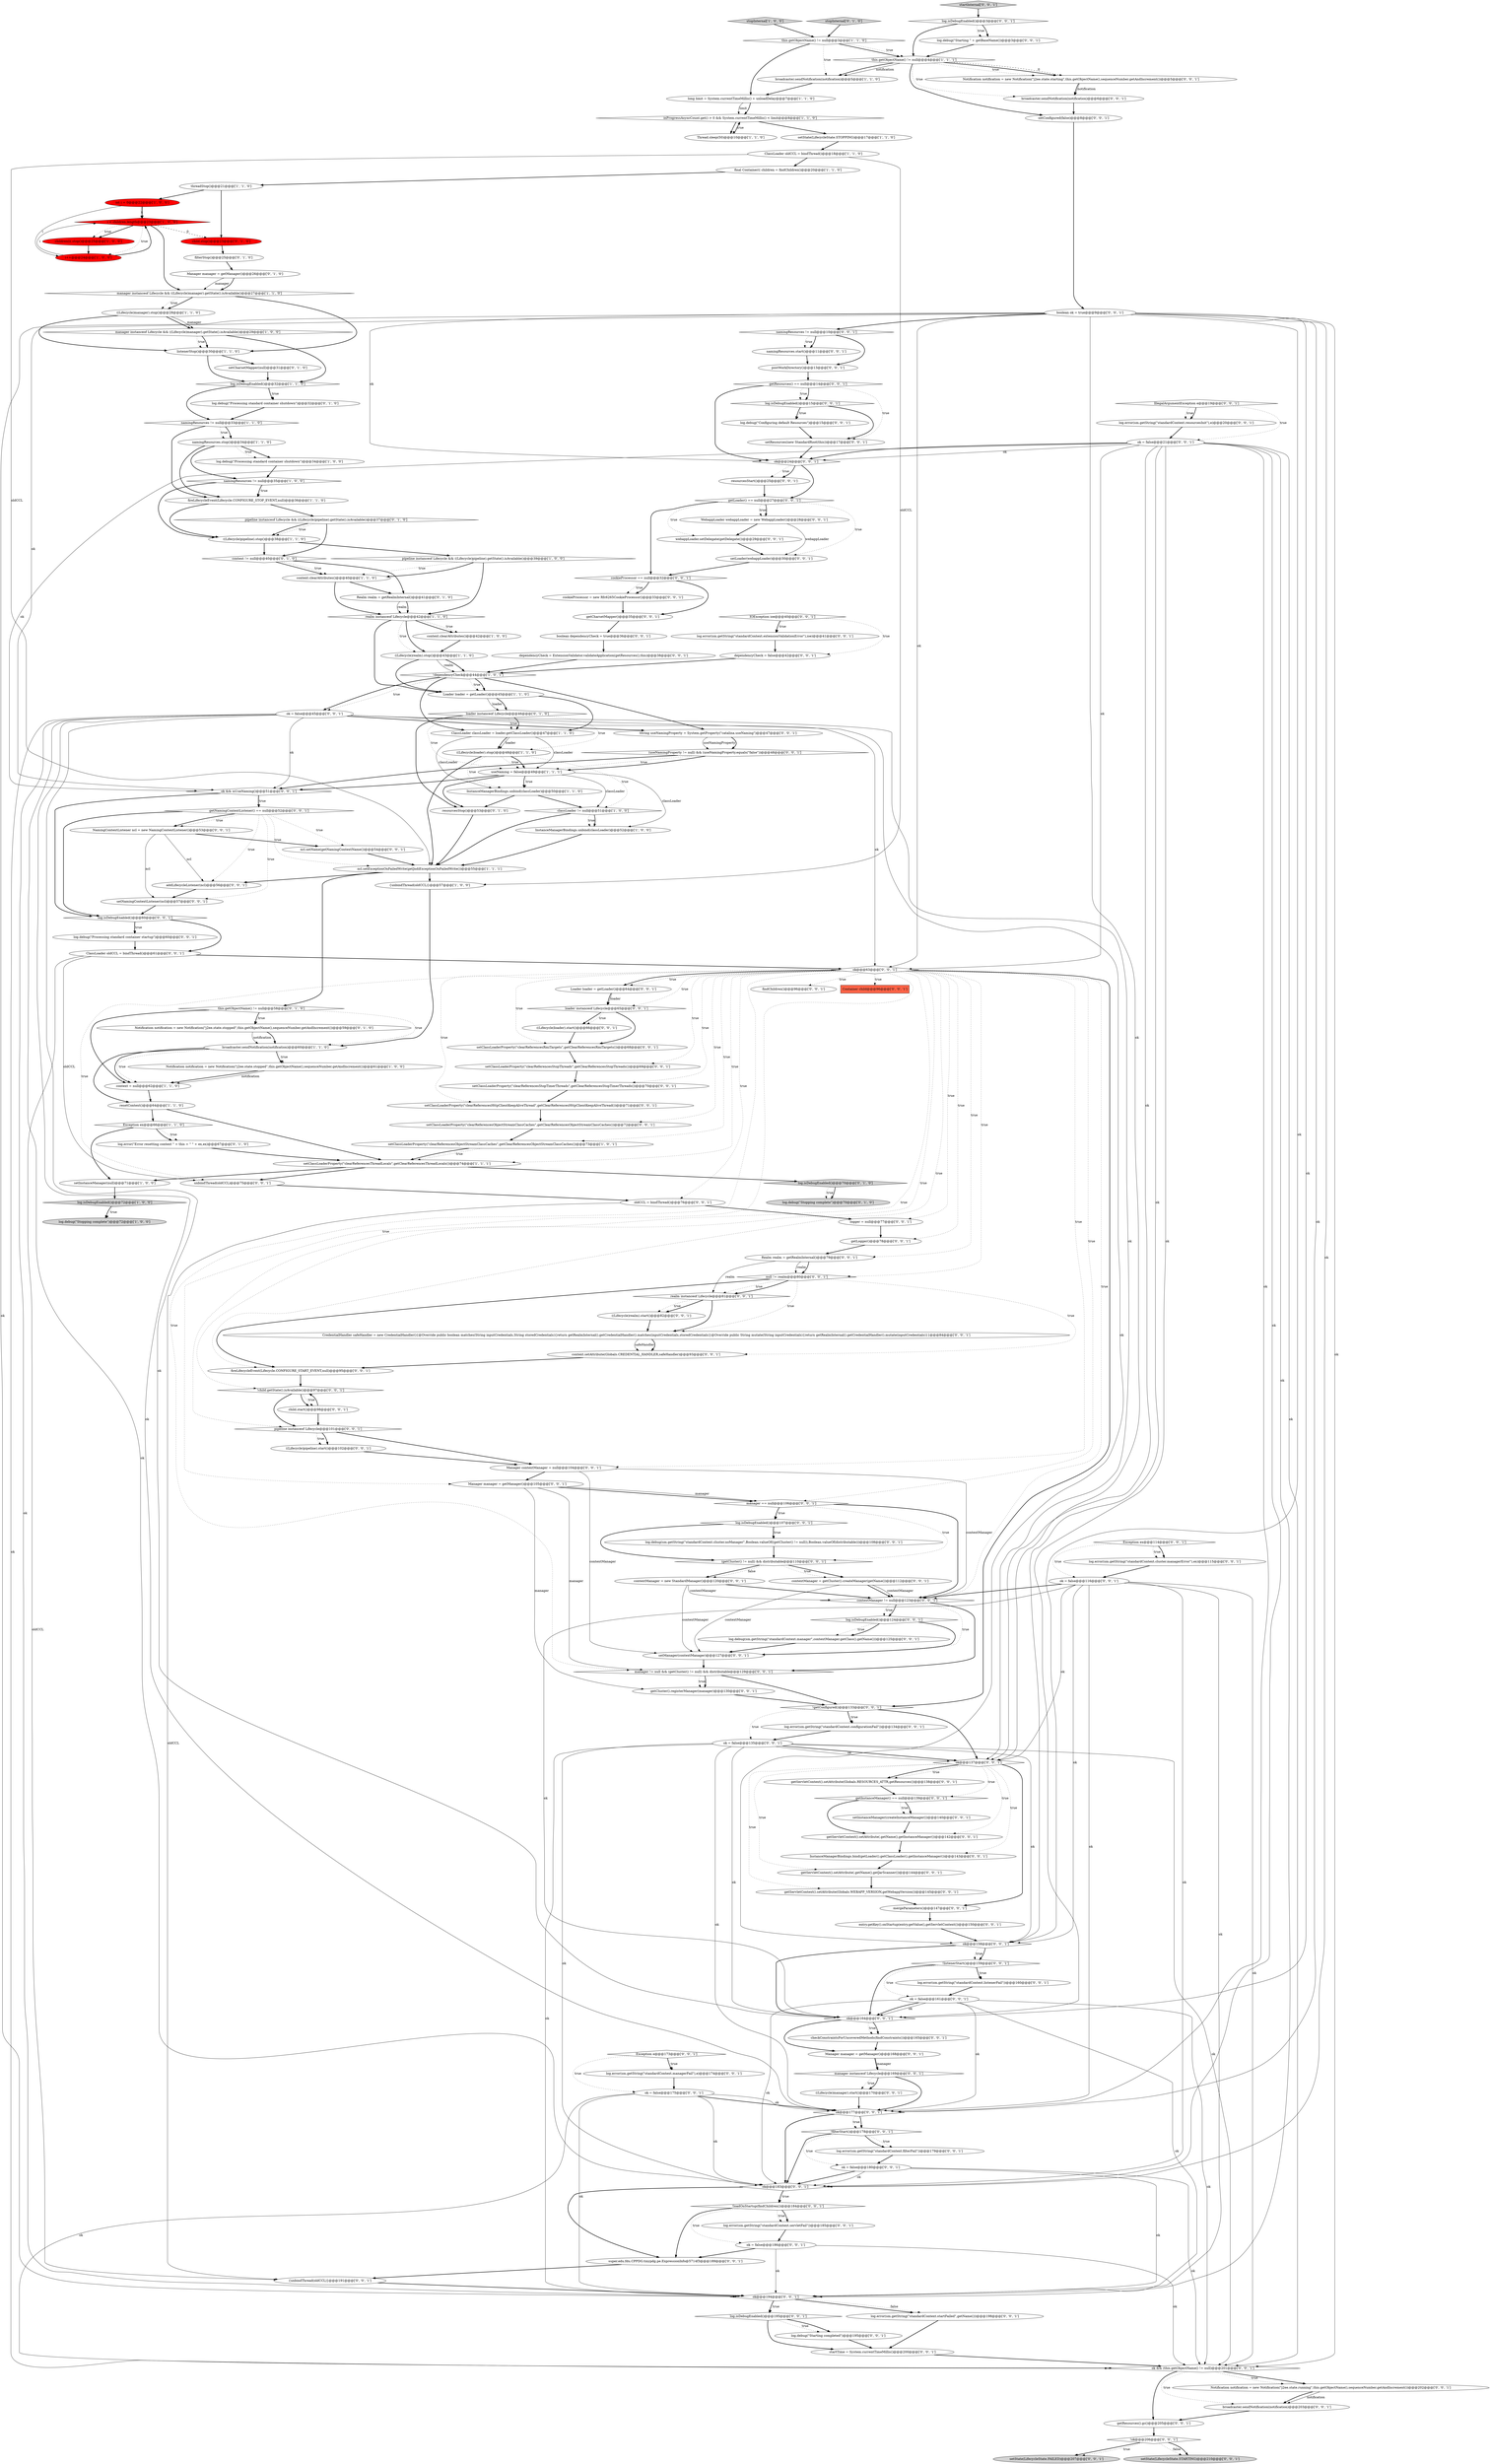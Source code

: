 digraph {
106 [style = filled, label = "ok = false@@@135@@@['0', '0', '1']", fillcolor = white, shape = ellipse image = "AAA0AAABBB3BBB"];
74 [style = filled, label = "ok = false@@@175@@@['0', '0', '1']", fillcolor = white, shape = ellipse image = "AAA0AAABBB3BBB"];
19 [style = filled, label = "setClassLoaderProperty(\"clearReferencesThreadLocals\",getClearReferencesThreadLocals())@@@74@@@['1', '1', '1']", fillcolor = white, shape = ellipse image = "AAA0AAABBB1BBB"];
164 [style = filled, label = "log.debug(sm.getString(\"standardContext.cluster.noManager\",Boolean.valueOf((getCluster() != null)),Boolean.valueOf(distributable)))@@@108@@@['0', '0', '1']", fillcolor = white, shape = ellipse image = "AAA0AAABBB3BBB"];
150 [style = filled, label = "ok@@@158@@@['0', '0', '1']", fillcolor = white, shape = diamond image = "AAA0AAABBB3BBB"];
36 [style = filled, label = "((Lifecycle)loader).stop()@@@48@@@['1', '1', '0']", fillcolor = white, shape = ellipse image = "AAA0AAABBB1BBB"];
96 [style = filled, label = "startTime = System.currentTimeMillis()@@@200@@@['0', '0', '1']", fillcolor = white, shape = ellipse image = "AAA0AAABBB3BBB"];
135 [style = filled, label = "setConfigured(false)@@@8@@@['0', '0', '1']", fillcolor = white, shape = ellipse image = "AAA0AAABBB3BBB"];
137 [style = filled, label = "log.isDebugEnabled()@@@107@@@['0', '0', '1']", fillcolor = white, shape = diamond image = "AAA0AAABBB3BBB"];
112 [style = filled, label = "((Lifecycle)realm).start()@@@82@@@['0', '0', '1']", fillcolor = white, shape = ellipse image = "AAA0AAABBB3BBB"];
95 [style = filled, label = "unbindThread(oldCCL)@@@75@@@['0', '0', '1']", fillcolor = white, shape = ellipse image = "AAA0AAABBB3BBB"];
177 [style = filled, label = "getInstanceManager() == null@@@139@@@['0', '0', '1']", fillcolor = white, shape = diamond image = "AAA0AAABBB3BBB"];
59 [style = filled, label = "loader instanceof Lifecycle@@@46@@@['0', '1', '0']", fillcolor = white, shape = diamond image = "AAA0AAABBB2BBB"];
3 [style = filled, label = "this.getObjectName() != null@@@3@@@['1', '1', '0']", fillcolor = white, shape = diamond image = "AAA0AAABBB1BBB"];
160 [style = filled, label = "log.isDebugEnabled()@@@60@@@['0', '0', '1']", fillcolor = white, shape = diamond image = "AAA0AAABBB3BBB"];
165 [style = filled, label = "namingResources != null@@@10@@@['0', '0', '1']", fillcolor = white, shape = diamond image = "AAA0AAABBB3BBB"];
12 [style = filled, label = "ClassLoader classLoader = loader.getClassLoader()@@@47@@@['1', '1', '0']", fillcolor = white, shape = ellipse image = "AAA0AAABBB1BBB"];
198 [style = filled, label = "Manager contextManager = null@@@104@@@['0', '0', '1']", fillcolor = white, shape = ellipse image = "AAA0AAABBB3BBB"];
193 [style = filled, label = "ok@@@137@@@['0', '0', '1']", fillcolor = white, shape = diamond image = "AAA0AAABBB3BBB"];
156 [style = filled, label = "log.error(sm.getString(\"standardContext.listenerFail\"))@@@160@@@['0', '0', '1']", fillcolor = white, shape = ellipse image = "AAA0AAABBB3BBB"];
129 [style = filled, label = "resourcesStart()@@@25@@@['0', '0', '1']", fillcolor = white, shape = ellipse image = "AAA0AAABBB3BBB"];
102 [style = filled, label = "boolean ok = true@@@9@@@['0', '0', '1']", fillcolor = white, shape = ellipse image = "AAA0AAABBB3BBB"];
67 [style = filled, label = "setNamingContextListener(ncl)@@@57@@@['0', '0', '1']", fillcolor = white, shape = ellipse image = "AAA0AAABBB3BBB"];
84 [style = filled, label = "log.debug(sm.getString(\"standardContext.manager\",contextManager.getClass().getName()))@@@125@@@['0', '0', '1']", fillcolor = white, shape = ellipse image = "AAA0AAABBB3BBB"];
184 [style = filled, label = "log.error(sm.getString(\"standardContext.resourcesInit\"),e)@@@20@@@['0', '0', '1']", fillcolor = white, shape = ellipse image = "AAA0AAABBB3BBB"];
139 [style = filled, label = "broadcaster.sendNotification(notification)@@@6@@@['0', '0', '1']", fillcolor = white, shape = ellipse image = "AAA0AAABBB3BBB"];
142 [style = filled, label = "getLogger()@@@78@@@['0', '0', '1']", fillcolor = white, shape = ellipse image = "AAA0AAABBB3BBB"];
29 [style = filled, label = "broadcaster.sendNotification(notification)@@@5@@@['1', '1', '0']", fillcolor = white, shape = ellipse image = "AAA0AAABBB1BBB"];
51 [style = filled, label = "Manager manager = getManager()@@@26@@@['0', '1', '0']", fillcolor = white, shape = ellipse image = "AAA0AAABBB2BBB"];
187 [style = filled, label = "null != realm@@@80@@@['0', '0', '1']", fillcolor = white, shape = diamond image = "AAA0AAABBB3BBB"];
98 [style = filled, label = "Realm realm = getRealmInternal()@@@79@@@['0', '0', '1']", fillcolor = white, shape = ellipse image = "AAA0AAABBB3BBB"];
68 [style = filled, label = "contextManager = new StandardManager()@@@120@@@['0', '0', '1']", fillcolor = white, shape = ellipse image = "AAA0AAABBB3BBB"];
37 [style = filled, label = "namingResources.stop()@@@34@@@['1', '1', '0']", fillcolor = white, shape = ellipse image = "AAA0AAABBB1BBB"];
18 [style = filled, label = "((Lifecycle)manager).stop()@@@28@@@['1', '1', '0']", fillcolor = white, shape = ellipse image = "AAA0AAABBB1BBB"];
30 [style = filled, label = "Exception ex@@@66@@@['1', '1', '0']", fillcolor = white, shape = diamond image = "AAA0AAABBB1BBB"];
31 [style = filled, label = "InstanceManagerBindings.unbind(classLoader)@@@52@@@['1', '0', '0']", fillcolor = white, shape = ellipse image = "AAA0AAABBB1BBB"];
153 [style = filled, label = "setState(LifecycleState.FAILED)@@@207@@@['0', '0', '1']", fillcolor = lightgray, shape = ellipse image = "AAA0AAABBB3BBB"];
88 [style = filled, label = "manager != null && (getCluster() != null) && distributable@@@129@@@['0', '0', '1']", fillcolor = white, shape = diamond image = "AAA0AAABBB3BBB"];
69 [style = filled, label = "log.isDebugEnabled()@@@15@@@['0', '0', '1']", fillcolor = white, shape = diamond image = "AAA0AAABBB3BBB"];
86 [style = filled, label = "getCharsetMapper()@@@35@@@['0', '0', '1']", fillcolor = white, shape = ellipse image = "AAA0AAABBB3BBB"];
161 [style = filled, label = "boolean dependencyCheck = true@@@36@@@['0', '0', '1']", fillcolor = white, shape = ellipse image = "AAA0AAABBB3BBB"];
82 [style = filled, label = "ok && (this.getObjectName() != null)@@@201@@@['0', '0', '1']", fillcolor = white, shape = diamond image = "AAA0AAABBB3BBB"];
99 [style = filled, label = "setClassLoaderProperty(\"clearReferencesRmiTargets\",getClearReferencesRmiTargets())@@@68@@@['0', '0', '1']", fillcolor = white, shape = ellipse image = "AAA0AAABBB3BBB"];
114 [style = filled, label = "ncl.setName(getNamingContextName())@@@54@@@['0', '0', '1']", fillcolor = white, shape = ellipse image = "AAA0AAABBB3BBB"];
1 [style = filled, label = "context.clearAttributes()@@@40@@@['1', '1', '0']", fillcolor = white, shape = ellipse image = "AAA0AAABBB1BBB"];
154 [style = filled, label = "Manager manager = getManager()@@@168@@@['0', '0', '1']", fillcolor = white, shape = ellipse image = "AAA0AAABBB3BBB"];
79 [style = filled, label = "log.debug(\"Starting completed\")@@@195@@@['0', '0', '1']", fillcolor = white, shape = ellipse image = "AAA0AAABBB3BBB"];
60 [style = filled, label = "resourcesStop()@@@53@@@['0', '1', '0']", fillcolor = white, shape = ellipse image = "AAA0AAABBB2BBB"];
125 [style = filled, label = "setResources(new StandardRoot(this))@@@17@@@['0', '0', '1']", fillcolor = white, shape = ellipse image = "AAA0AAABBB3BBB"];
77 [style = filled, label = "IllegalArgumentException e@@@19@@@['0', '0', '1']", fillcolor = white, shape = diamond image = "AAA0AAABBB3BBB"];
195 [style = filled, label = "Exception ex@@@114@@@['0', '0', '1']", fillcolor = white, shape = diamond image = "AAA0AAABBB3BBB"];
38 [style = filled, label = "i < children.length@@@23@@@['1', '0', '0']", fillcolor = red, shape = diamond image = "AAA1AAABBB1BBB"];
34 [style = filled, label = "ncl.setExceptionOnFailedWrite(getJndiExceptionOnFailedWrite())@@@55@@@['1', '1', '1']", fillcolor = white, shape = ellipse image = "AAA0AAABBB1BBB"];
72 [style = filled, label = "addLifecycleListener(ncl)@@@56@@@['0', '0', '1']", fillcolor = white, shape = ellipse image = "AAA0AAABBB3BBB"];
171 [style = filled, label = "Notification notification = new Notification(\"j2ee.state.starting\",this.getObjectName(),sequenceNumber.getAndIncrement())@@@5@@@['0', '0', '1']", fillcolor = white, shape = ellipse image = "AAA0AAABBB3BBB"];
175 [style = filled, label = "child.start()@@@98@@@['0', '0', '1']", fillcolor = white, shape = ellipse image = "AAA0AAABBB3BBB"];
63 [style = filled, label = "this.getObjectName() != null@@@58@@@['0', '1', '0']", fillcolor = white, shape = diamond image = "AAA0AAABBB2BBB"];
189 [style = filled, label = "Exception e@@@173@@@['0', '0', '1']", fillcolor = white, shape = diamond image = "AAA0AAABBB3BBB"];
11 [style = filled, label = "listenerStop()@@@30@@@['1', '1', '0']", fillcolor = white, shape = ellipse image = "AAA0AAABBB1BBB"];
105 [style = filled, label = "ok && isUseNaming()@@@51@@@['0', '0', '1']", fillcolor = white, shape = diamond image = "AAA0AAABBB3BBB"];
9 [style = filled, label = "this.getObjectName() != null@@@4@@@['1', '1', '1']", fillcolor = white, shape = diamond image = "AAA0AAABBB1BBB"];
55 [style = filled, label = "filterStop()@@@25@@@['0', '1', '0']", fillcolor = white, shape = ellipse image = "AAA0AAABBB2BBB"];
136 [style = filled, label = "entry.getKey().onStartup(entry.getValue(),getServletContext())@@@150@@@['0', '0', '1']", fillcolor = white, shape = ellipse image = "AAA0AAABBB3BBB"];
33 [style = filled, label = "((Lifecycle)pipeline).stop()@@@38@@@['1', '1', '0']", fillcolor = white, shape = ellipse image = "AAA0AAABBB1BBB"];
80 [style = filled, label = "getServletContext().setAttribute(Globals.RESOURCES_ATTR,getResources())@@@138@@@['0', '0', '1']", fillcolor = white, shape = ellipse image = "AAA0AAABBB3BBB"];
121 [style = filled, label = "postWorkDirectory()@@@13@@@['0', '0', '1']", fillcolor = white, shape = ellipse image = "AAA0AAABBB3BBB"];
39 [style = filled, label = "InstanceManagerBindings.unbind(classLoader)@@@50@@@['1', '1', '0']", fillcolor = white, shape = ellipse image = "AAA0AAABBB1BBB"];
128 [style = filled, label = "setManager(contextManager)@@@127@@@['0', '0', '1']", fillcolor = white, shape = ellipse image = "AAA0AAABBB3BBB"];
91 [style = filled, label = "findChildren()@@@96@@@['0', '0', '1']", fillcolor = white, shape = ellipse image = "AAA0AAABBB3BBB"];
94 [style = filled, label = "WebappLoader webappLoader = new WebappLoader()@@@28@@@['0', '0', '1']", fillcolor = white, shape = ellipse image = "AAA0AAABBB3BBB"];
151 [style = filled, label = "log.error(sm.getString(\"standardContext.startFailed\",getName()))@@@198@@@['0', '0', '1']", fillcolor = white, shape = ellipse image = "AAA0AAABBB3BBB"];
90 [style = filled, label = "super.edu.fdu.CPPDG.tinypdg.pe.ExpressionInfo@5714f3@@@189@@@['0', '0', '1']", fillcolor = white, shape = ellipse image = "AAA0AAABBB3BBB"];
44 [style = filled, label = "ClassLoader oldCCL = bindThread()@@@18@@@['1', '1', '0']", fillcolor = white, shape = ellipse image = "AAA0AAABBB1BBB"];
32 [style = filled, label = "resetContext()@@@64@@@['1', '1', '0']", fillcolor = white, shape = ellipse image = "AAA0AAABBB1BBB"];
42 [style = filled, label = "Loader loader = getLoader()@@@45@@@['1', '1', '0']", fillcolor = white, shape = ellipse image = "AAA0AAABBB1BBB"];
190 [style = filled, label = "NamingContextListener ncl = new NamingContextListener()@@@53@@@['0', '0', '1']", fillcolor = white, shape = ellipse image = "AAA0AAABBB3BBB"];
196 [style = filled, label = "ok@@@177@@@['0', '0', '1']", fillcolor = white, shape = diamond image = "AAA0AAABBB3BBB"];
110 [style = filled, label = "!getConfigured()@@@133@@@['0', '0', '1']", fillcolor = white, shape = diamond image = "AAA0AAABBB3BBB"];
140 [style = filled, label = "log.isDebugEnabled()@@@124@@@['0', '0', '1']", fillcolor = white, shape = diamond image = "AAA0AAABBB3BBB"];
64 [style = filled, label = "log.error(\"Error resetting context \" + this + \" \" + ex,ex)@@@67@@@['0', '1', '0']", fillcolor = white, shape = ellipse image = "AAA0AAABBB2BBB"];
115 [style = filled, label = "ClassLoader oldCCL = bindThread()@@@61@@@['0', '0', '1']", fillcolor = white, shape = ellipse image = "AAA0AAABBB3BBB"];
52 [style = filled, label = "log.isDebugEnabled()@@@70@@@['0', '1', '0']", fillcolor = lightgray, shape = diamond image = "AAA0AAABBB2BBB"];
111 [style = filled, label = "(useNamingProperty != null) && (useNamingProperty.equals(\"false\"))@@@48@@@['0', '0', '1']", fillcolor = white, shape = diamond image = "AAA0AAABBB3BBB"];
113 [style = filled, label = "mergeParameters()@@@147@@@['0', '0', '1']", fillcolor = white, shape = ellipse image = "AAA0AAABBB3BBB"];
130 [style = filled, label = "pipeline instanceof Lifecycle@@@101@@@['0', '0', '1']", fillcolor = white, shape = diamond image = "AAA0AAABBB3BBB"];
48 [style = filled, label = "{unbindThread(oldCCL)}@@@57@@@['1', '0', '0']", fillcolor = white, shape = ellipse image = "AAA0AAABBB1BBB"];
124 [style = filled, label = "ok@@@24@@@['0', '0', '1']", fillcolor = white, shape = diamond image = "AAA0AAABBB3BBB"];
14 [style = filled, label = "context = null@@@62@@@['1', '1', '0']", fillcolor = white, shape = ellipse image = "AAA0AAABBB1BBB"];
49 [style = filled, label = "manager instanceof Lifecycle && ((Lifecycle)manager).getState().isAvailable()@@@27@@@['1', '1', '0']", fillcolor = white, shape = diamond image = "AAA0AAABBB1BBB"];
181 [style = filled, label = "log.debug(\"Configuring default Resources\")@@@15@@@['0', '0', '1']", fillcolor = white, shape = ellipse image = "AAA0AAABBB3BBB"];
158 [style = filled, label = "setClassLoaderProperty(\"clearReferencesHttpClientKeepAliveThread\",getClearReferencesHttpClientKeepAliveThread())@@@71@@@['0', '0', '1']", fillcolor = white, shape = ellipse image = "AAA0AAABBB3BBB"];
16 [style = filled, label = "long limit = System.currentTimeMillis() + unloadDelay@@@7@@@['1', '1', '0']", fillcolor = white, shape = ellipse image = "AAA0AAABBB1BBB"];
47 [style = filled, label = "setState(LifecycleState.STOPPING)@@@17@@@['1', '1', '0']", fillcolor = white, shape = ellipse image = "AAA0AAABBB1BBB"];
143 [style = filled, label = "getServletContext().setAttribute(Globals.WEBAPP_VERSION,getWebappVersion())@@@145@@@['0', '0', '1']", fillcolor = white, shape = ellipse image = "AAA0AAABBB3BBB"];
41 [style = filled, label = "i++@@@24@@@['1', '0', '0']", fillcolor = red, shape = ellipse image = "AAA1AAABBB1BBB"];
5 [style = filled, label = "setInstanceManager(null)@@@71@@@['1', '0', '0']", fillcolor = white, shape = ellipse image = "AAA0AAABBB1BBB"];
134 [style = filled, label = "!child.getState().isAvailable()@@@97@@@['0', '0', '1']", fillcolor = white, shape = diamond image = "AAA0AAABBB3BBB"];
107 [style = filled, label = "((Lifecycle)loader).start()@@@66@@@['0', '0', '1']", fillcolor = white, shape = ellipse image = "AAA0AAABBB3BBB"];
174 [style = filled, label = "InstanceManagerBindings.bind(getLoader().getClassLoader(),getInstanceManager())@@@143@@@['0', '0', '1']", fillcolor = white, shape = ellipse image = "AAA0AAABBB3BBB"];
133 [style = filled, label = "ok = false@@@186@@@['0', '0', '1']", fillcolor = white, shape = ellipse image = "AAA0AAABBB3BBB"];
83 [style = filled, label = "getNamingContextListener() == null@@@52@@@['0', '0', '1']", fillcolor = white, shape = diamond image = "AAA0AAABBB3BBB"];
163 [style = filled, label = "startInternal['0', '0', '1']", fillcolor = lightgray, shape = diamond image = "AAA0AAABBB3BBB"];
40 [style = filled, label = "classLoader != null@@@51@@@['1', '0', '0']", fillcolor = white, shape = diamond image = "AAA0AAABBB1BBB"];
78 [style = filled, label = "Notification notification = new Notification(\"j2ee.state.running\",this.getObjectName(),sequenceNumber.getAndIncrement())@@@202@@@['0', '0', '1']", fillcolor = white, shape = ellipse image = "AAA0AAABBB3BBB"];
43 [style = filled, label = "realm instanceof Lifecycle@@@42@@@['1', '1', '0']", fillcolor = white, shape = diamond image = "AAA0AAABBB1BBB"];
132 [style = filled, label = "!loadOnStartup(findChildren())@@@184@@@['0', '0', '1']", fillcolor = white, shape = diamond image = "AAA0AAABBB3BBB"];
183 [style = filled, label = "log.error(sm.getString(\"standardContext.managerFail\"),e)@@@174@@@['0', '0', '1']", fillcolor = white, shape = ellipse image = "AAA0AAABBB3BBB"];
75 [style = filled, label = "checkConstraintsForUncoveredMethods(findConstraints())@@@165@@@['0', '0', '1']", fillcolor = white, shape = ellipse image = "AAA0AAABBB3BBB"];
188 [style = filled, label = "(getCluster() != null) && distributable@@@110@@@['0', '0', '1']", fillcolor = white, shape = diamond image = "AAA0AAABBB3BBB"];
17 [style = filled, label = "useNaming = false@@@49@@@['1', '1', '1']", fillcolor = white, shape = ellipse image = "AAA0AAABBB1BBB"];
45 [style = filled, label = "Notification notification = new Notification(\"j2ee.state.stopped\",this.getObjectName(),sequenceNumber.getAndIncrement())@@@61@@@['1', '0', '0']", fillcolor = white, shape = ellipse image = "AAA0AAABBB1BBB"];
56 [style = filled, label = "stopInternal['0', '1', '0']", fillcolor = lightgray, shape = diamond image = "AAA0AAABBB2BBB"];
100 [style = filled, label = "manager instanceof Lifecycle@@@169@@@['0', '0', '1']", fillcolor = white, shape = diamond image = "AAA0AAABBB3BBB"];
35 [style = filled, label = "namingResources != null@@@33@@@['1', '1', '0']", fillcolor = white, shape = diamond image = "AAA0AAABBB1BBB"];
141 [style = filled, label = "setInstanceManager(createInstanceManager())@@@140@@@['0', '0', '1']", fillcolor = white, shape = ellipse image = "AAA0AAABBB3BBB"];
93 [style = filled, label = "ok = false@@@45@@@['0', '0', '1']", fillcolor = white, shape = ellipse image = "AAA0AAABBB3BBB"];
191 [style = filled, label = "ok@@@63@@@['0', '0', '1']", fillcolor = white, shape = diamond image = "AAA0AAABBB3BBB"];
118 [style = filled, label = "setLoader(webappLoader)@@@30@@@['0', '0', '1']", fillcolor = white, shape = ellipse image = "AAA0AAABBB3BBB"];
46 [style = filled, label = "pipeline instanceof Lifecycle && ((Lifecycle)pipeline).getState().isAvailable()@@@39@@@['1', '0', '0']", fillcolor = white, shape = diamond image = "AAA0AAABBB1BBB"];
157 [style = filled, label = "dependencyCheck = false@@@42@@@['0', '0', '1']", fillcolor = white, shape = ellipse image = "AAA0AAABBB3BBB"];
92 [style = filled, label = "dependencyCheck = ExtensionValidator.validateApplication(getResources(),this)@@@38@@@['0', '0', '1']", fillcolor = white, shape = ellipse image = "AAA0AAABBB3BBB"];
182 [style = filled, label = "setClassLoaderProperty(\"clearReferencesStopTimerThreads\",getClearReferencesStopTimerThreads())@@@70@@@['0', '0', '1']", fillcolor = white, shape = ellipse image = "AAA0AAABBB3BBB"];
149 [style = filled, label = "getCluster().registerManager(manager)@@@130@@@['0', '0', '1']", fillcolor = white, shape = ellipse image = "AAA0AAABBB3BBB"];
123 [style = filled, label = "log.error(sm.getString(\"standardContext.extensionValidationError\"),ioe)@@@41@@@['0', '0', '1']", fillcolor = white, shape = ellipse image = "AAA0AAABBB3BBB"];
155 [style = filled, label = "webappLoader.setDelegate(getDelegate())@@@29@@@['0', '0', '1']", fillcolor = white, shape = ellipse image = "AAA0AAABBB3BBB"];
147 [style = filled, label = "((Lifecycle)manager).start()@@@170@@@['0', '0', '1']", fillcolor = white, shape = ellipse image = "AAA0AAABBB3BBB"];
21 [style = filled, label = "int i = 0@@@22@@@['1', '0', '0']", fillcolor = red, shape = ellipse image = "AAA1AAABBB1BBB"];
168 [style = filled, label = "log.error(sm.getString(\"standardContext.servletFail\"))@@@185@@@['0', '0', '1']", fillcolor = white, shape = ellipse image = "AAA0AAABBB3BBB"];
167 [style = filled, label = "Container child@@@96@@@['0', '0', '1']", fillcolor = tomato, shape = box image = "AAA0AAABBB3BBB"];
119 [style = filled, label = "fireLifecycleEvent(Lifecycle.CONFIGURE_START_EVENT,null)@@@95@@@['0', '0', '1']", fillcolor = white, shape = ellipse image = "AAA0AAABBB3BBB"];
173 [style = filled, label = "getServletContext().setAttribute(.getName(),getInstanceManager())@@@142@@@['0', '0', '1']", fillcolor = white, shape = ellipse image = "AAA0AAABBB3BBB"];
109 [style = filled, label = "oldCCL = bindThread()@@@76@@@['0', '0', '1']", fillcolor = white, shape = ellipse image = "AAA0AAABBB3BBB"];
166 [style = filled, label = "Manager manager = getManager()@@@105@@@['0', '0', '1']", fillcolor = white, shape = ellipse image = "AAA0AAABBB3BBB"];
70 [style = filled, label = "realm instanceof Lifecycle@@@81@@@['0', '0', '1']", fillcolor = white, shape = diamond image = "AAA0AAABBB3BBB"];
2 [style = filled, label = "log.debug(\"Processing standard container shutdown\")@@@34@@@['1', '0', '0']", fillcolor = white, shape = ellipse image = "AAA0AAABBB1BBB"];
23 [style = filled, label = "((Lifecycle)realm).stop()@@@43@@@['1', '1', '0']", fillcolor = white, shape = ellipse image = "AAA0AAABBB1BBB"];
178 [style = filled, label = "getResources() == null@@@14@@@['0', '0', '1']", fillcolor = white, shape = diamond image = "AAA0AAABBB3BBB"];
53 [style = filled, label = "context != null@@@40@@@['0', '1', '0']", fillcolor = white, shape = diamond image = "AAA0AAABBB2BBB"];
15 [style = filled, label = "setClassLoaderProperty(\"clearReferencesObjectStreamClassCaches\",getClearReferencesObjectStreamClassCaches())@@@73@@@['1', '0', '1']", fillcolor = white, shape = ellipse image = "AAA0AAABBB1BBB"];
4 [style = filled, label = "!dependencyCheck@@@44@@@['1', '0', '1']", fillcolor = white, shape = diamond image = "AAA0AAABBB1BBB"];
85 [style = filled, label = "log.isDebugEnabled()@@@195@@@['0', '0', '1']", fillcolor = white, shape = diamond image = "AAA0AAABBB3BBB"];
27 [style = filled, label = "stopInternal['1', '0', '0']", fillcolor = lightgray, shape = diamond image = "AAA0AAABBB1BBB"];
172 [style = filled, label = "ok@@@194@@@['0', '0', '1']", fillcolor = white, shape = diamond image = "AAA0AAABBB3BBB"];
101 [style = filled, label = "getResources().gc()@@@205@@@['0', '0', '1']", fillcolor = white, shape = ellipse image = "AAA0AAABBB3BBB"];
108 [style = filled, label = "cookieProcessor = new Rfc6265CookieProcessor()@@@33@@@['0', '0', '1']", fillcolor = white, shape = ellipse image = "AAA0AAABBB3BBB"];
170 [style = filled, label = "ok = false@@@21@@@['0', '0', '1']", fillcolor = white, shape = ellipse image = "AAA0AAABBB3BBB"];
148 [style = filled, label = "log.isDebugEnabled()@@@3@@@['0', '0', '1']", fillcolor = white, shape = diamond image = "AAA0AAABBB3BBB"];
179 [style = filled, label = "log.error(sm.getString(\"standardContext.configurationFail\"))@@@134@@@['0', '0', '1']", fillcolor = white, shape = ellipse image = "AAA0AAABBB3BBB"];
144 [style = filled, label = "log.error(sm.getString(\"standardContext.filterFail\"))@@@179@@@['0', '0', '1']", fillcolor = white, shape = ellipse image = "AAA0AAABBB3BBB"];
25 [style = filled, label = "log.isDebugEnabled()@@@32@@@['1', '1', '0']", fillcolor = white, shape = diamond image = "AAA0AAABBB1BBB"];
197 [style = filled, label = "logger = null@@@77@@@['0', '0', '1']", fillcolor = white, shape = ellipse image = "AAA0AAABBB3BBB"];
176 [style = filled, label = "{unbindThread(oldCCL)}@@@191@@@['0', '0', '1']", fillcolor = white, shape = ellipse image = "AAA0AAABBB3BBB"];
10 [style = filled, label = "log.isDebugEnabled()@@@72@@@['1', '0', '0']", fillcolor = lightgray, shape = diamond image = "AAA0AAABBB1BBB"];
66 [style = filled, label = "log.debug(\"Stopping complete\")@@@70@@@['0', '1', '0']", fillcolor = lightgray, shape = ellipse image = "AAA0AAABBB2BBB"];
116 [style = filled, label = "ok = false@@@180@@@['0', '0', '1']", fillcolor = white, shape = ellipse image = "AAA0AAABBB3BBB"];
152 [style = filled, label = "Loader loader = getLoader()@@@64@@@['0', '0', '1']", fillcolor = white, shape = ellipse image = "AAA0AAABBB3BBB"];
24 [style = filled, label = "log.debug(\"Stopping complete\")@@@72@@@['1', '0', '0']", fillcolor = lightgray, shape = ellipse image = "AAA0AAABBB1BBB"];
65 [style = filled, label = "setCharsetMapper(null)@@@31@@@['0', '1', '0']", fillcolor = white, shape = ellipse image = "AAA0AAABBB2BBB"];
6 [style = filled, label = "fireLifecycleEvent(Lifecycle.CONFIGURE_STOP_EVENT,null)@@@36@@@['1', '1', '0']", fillcolor = white, shape = ellipse image = "AAA0AAABBB1BBB"];
28 [style = filled, label = "manager instanceof Lifecycle && ((Lifecycle)manager).getState().isAvailable()@@@29@@@['1', '0', '0']", fillcolor = white, shape = diamond image = "AAA0AAABBB1BBB"];
71 [style = filled, label = "CredentialHandler safeHandler = new CredentialHandler(){@Override public boolean matches(String inputCredentials,String storedCredentials){return getRealmInternal().getCredentialHandler().matches(inputCredentials,storedCredentials)}@Override public String mutate(String inputCredentials){return getRealmInternal().getCredentialHandler().mutate(inputCredentials)}}@@@84@@@['0', '0', '1']", fillcolor = white, shape = ellipse image = "AAA0AAABBB3BBB"];
138 [style = filled, label = "ok = false@@@161@@@['0', '0', '1']", fillcolor = white, shape = ellipse image = "AAA0AAABBB3BBB"];
186 [style = filled, label = "cookieProcessor == null@@@32@@@['0', '0', '1']", fillcolor = white, shape = diamond image = "AAA0AAABBB3BBB"];
0 [style = filled, label = "context.clearAttributes()@@@42@@@['1', '0', '0']", fillcolor = white, shape = ellipse image = "AAA0AAABBB1BBB"];
146 [style = filled, label = "getLoader() == null@@@27@@@['0', '0', '1']", fillcolor = white, shape = diamond image = "AAA0AAABBB3BBB"];
73 [style = filled, label = "log.error(sm.getString(\"standardContext.cluster.managerError\"),ex)@@@115@@@['0', '0', '1']", fillcolor = white, shape = ellipse image = "AAA0AAABBB3BBB"];
22 [style = filled, label = "namingResources != null@@@35@@@['1', '0', '0']", fillcolor = white, shape = diamond image = "AAA0AAABBB1BBB"];
89 [style = filled, label = "contextManager = getCluster().createManager(getName())@@@112@@@['0', '0', '1']", fillcolor = white, shape = ellipse image = "AAA0AAABBB3BBB"];
87 [style = filled, label = "!listenerStart()@@@159@@@['0', '0', '1']", fillcolor = white, shape = diamond image = "AAA0AAABBB3BBB"];
103 [style = filled, label = "setClassLoaderProperty(\"clearReferencesObjectStreamClassCaches\",getClearReferencesObjectStreamClassCaches())@@@72@@@['0', '0', '1']", fillcolor = white, shape = ellipse image = "AAA0AAABBB3BBB"];
120 [style = filled, label = "!filterStart()@@@178@@@['0', '0', '1']", fillcolor = white, shape = diamond image = "AAA0AAABBB3BBB"];
8 [style = filled, label = "broadcaster.sendNotification(notification)@@@60@@@['1', '1', '0']", fillcolor = white, shape = ellipse image = "AAA0AAABBB1BBB"];
57 [style = filled, label = "Notification notification = new Notification(\"j2ee.state.stopped\",this.getObjectName(),sequenceNumber.getAndIncrement())@@@59@@@['0', '1', '0']", fillcolor = white, shape = ellipse image = "AAA0AAABBB2BBB"];
58 [style = filled, label = "pipeline instanceof Lifecycle && ((Lifecycle)pipeline).getState().isAvailable()@@@37@@@['0', '1', '0']", fillcolor = white, shape = diamond image = "AAA0AAABBB2BBB"];
169 [style = filled, label = "namingResources.start()@@@11@@@['0', '0', '1']", fillcolor = white, shape = ellipse image = "AAA0AAABBB3BBB"];
20 [style = filled, label = "threadStop()@@@21@@@['1', '1', '0']", fillcolor = white, shape = ellipse image = "AAA0AAABBB1BBB"];
192 [style = filled, label = "log.debug(\"Starting \" + getBaseName())@@@3@@@['0', '0', '1']", fillcolor = white, shape = ellipse image = "AAA0AAABBB3BBB"];
76 [style = filled, label = "context.setAttribute(Globals.CREDENTIAL_HANDLER,safeHandler)@@@93@@@['0', '0', '1']", fillcolor = white, shape = ellipse image = "AAA0AAABBB3BBB"];
97 [style = filled, label = "String useNamingProperty = System.getProperty(\"catalina.useNaming\")@@@47@@@['0', '0', '1']", fillcolor = white, shape = ellipse image = "AAA0AAABBB3BBB"];
145 [style = filled, label = "ok = false@@@116@@@['0', '0', '1']", fillcolor = white, shape = ellipse image = "AAA0AAABBB3BBB"];
194 [style = filled, label = "log.debug(\"Processing standard container startup\")@@@60@@@['0', '0', '1']", fillcolor = white, shape = ellipse image = "AAA0AAABBB3BBB"];
62 [style = filled, label = "child.stop()@@@23@@@['0', '1', '0']", fillcolor = red, shape = ellipse image = "AAA1AAABBB2BBB"];
127 [style = filled, label = "getServletContext().setAttribute(.getName(),getJarScanner())@@@144@@@['0', '0', '1']", fillcolor = white, shape = ellipse image = "AAA0AAABBB3BBB"];
13 [style = filled, label = "Thread.sleep(50)@@@10@@@['1', '1', '0']", fillcolor = white, shape = ellipse image = "AAA0AAABBB1BBB"];
126 [style = filled, label = "setState(LifecycleState.STARTING)@@@210@@@['0', '0', '1']", fillcolor = lightgray, shape = ellipse image = "AAA0AAABBB3BBB"];
162 [style = filled, label = "manager == null@@@106@@@['0', '0', '1']", fillcolor = white, shape = diamond image = "AAA0AAABBB3BBB"];
180 [style = filled, label = "loader instanceof Lifecycle@@@65@@@['0', '0', '1']", fillcolor = white, shape = diamond image = "AAA0AAABBB3BBB"];
81 [style = filled, label = "ok@@@164@@@['0', '0', '1']", fillcolor = white, shape = diamond image = "AAA0AAABBB3BBB"];
117 [style = filled, label = "IOException ioe@@@40@@@['0', '0', '1']", fillcolor = white, shape = diamond image = "AAA0AAABBB3BBB"];
199 [style = filled, label = "!ok@@@206@@@['0', '0', '1']", fillcolor = white, shape = diamond image = "AAA0AAABBB3BBB"];
104 [style = filled, label = "broadcaster.sendNotification(notification)@@@203@@@['0', '0', '1']", fillcolor = white, shape = ellipse image = "AAA0AAABBB3BBB"];
159 [style = filled, label = "ok@@@183@@@['0', '0', '1']", fillcolor = white, shape = diamond image = "AAA0AAABBB3BBB"];
122 [style = filled, label = "((Lifecycle)pipeline).start()@@@102@@@['0', '0', '1']", fillcolor = white, shape = ellipse image = "AAA0AAABBB3BBB"];
185 [style = filled, label = "setClassLoaderProperty(\"clearReferencesStopThreads\",getClearReferencesStopThreads())@@@69@@@['0', '0', '1']", fillcolor = white, shape = ellipse image = "AAA0AAABBB3BBB"];
131 [style = filled, label = "contextManager != null@@@123@@@['0', '0', '1']", fillcolor = white, shape = diamond image = "AAA0AAABBB3BBB"];
26 [style = filled, label = "children(i(.stop()@@@25@@@['1', '0', '0']", fillcolor = red, shape = ellipse image = "AAA1AAABBB1BBB"];
7 [style = filled, label = "final Container(( children = findChildren()@@@20@@@['1', '1', '0']", fillcolor = white, shape = ellipse image = "AAA0AAABBB1BBB"];
50 [style = filled, label = "inProgressAsyncCount.get() > 0 && System.currentTimeMillis() < limit@@@8@@@['1', '1', '0']", fillcolor = white, shape = diamond image = "AAA0AAABBB1BBB"];
54 [style = filled, label = "Realm realm = getRealmInternal()@@@41@@@['0', '1', '0']", fillcolor = white, shape = ellipse image = "AAA0AAABBB2BBB"];
61 [style = filled, label = "log.debug(\"Processing standard container shutdown\")@@@32@@@['0', '1', '0']", fillcolor = white, shape = ellipse image = "AAA0AAABBB2BBB"];
98->187 [style = solid, label="realm"];
198->131 [style = solid, label="contextManager"];
131->128 [style = dotted, label="true"];
191->130 [style = dotted, label="true"];
110->193 [style = bold, label=""];
58->33 [style = dotted, label="true"];
166->88 [style = solid, label="manager"];
10->24 [style = bold, label=""];
186->108 [style = dotted, label="true"];
191->152 [style = bold, label=""];
152->180 [style = solid, label="loader"];
44->7 [style = bold, label=""];
160->194 [style = dotted, label="true"];
40->31 [style = dotted, label="true"];
55->51 [style = bold, label=""];
151->96 [style = bold, label=""];
191->95 [style = dotted, label="true"];
184->170 [style = bold, label=""];
77->184 [style = dotted, label="true"];
43->23 [style = bold, label=""];
190->114 [style = bold, label=""];
21->38 [style = bold, label=""];
39->60 [style = bold, label=""];
158->103 [style = bold, label=""];
100->147 [style = dotted, label="true"];
188->68 [style = bold, label=""];
102->193 [style = solid, label="ok"];
88->149 [style = dotted, label="true"];
35->37 [style = bold, label=""];
146->186 [style = bold, label=""];
28->25 [style = bold, label=""];
51->49 [style = solid, label="manager"];
165->169 [style = bold, label=""];
191->131 [style = dotted, label="true"];
175->130 [style = bold, label=""];
116->159 [style = solid, label="ok"];
120->144 [style = bold, label=""];
34->48 [style = bold, label=""];
187->70 [style = bold, label=""];
166->162 [style = bold, label=""];
78->104 [style = solid, label="notification"];
18->11 [style = bold, label=""];
140->84 [style = dotted, label="true"];
162->137 [style = dotted, label="true"];
40->34 [style = bold, label=""];
147->196 [style = bold, label=""];
170->150 [style = solid, label="ok"];
18->28 [style = bold, label=""];
195->145 [style = dotted, label="true"];
74->196 [style = solid, label="ok"];
45->14 [style = bold, label=""];
87->156 [style = dotted, label="true"];
162->188 [style = dotted, label="true"];
17->39 [style = bold, label=""];
172->85 [style = bold, label=""];
8->14 [style = dotted, label="true"];
177->141 [style = dotted, label="true"];
133->172 [style = solid, label="ok"];
138->196 [style = solid, label="ok"];
29->16 [style = bold, label=""];
155->118 [style = bold, label=""];
4->97 [style = bold, label=""];
63->14 [style = bold, label=""];
191->99 [style = dotted, label="true"];
190->72 [style = solid, label="ncl"];
198->166 [style = bold, label=""];
80->177 [style = bold, label=""];
88->110 [style = bold, label=""];
172->151 [style = bold, label=""];
195->73 [style = bold, label=""];
191->98 [style = dotted, label="true"];
8->14 [style = bold, label=""];
181->125 [style = bold, label=""];
189->183 [style = dotted, label="true"];
32->19 [style = bold, label=""];
32->30 [style = bold, label=""];
68->131 [style = solid, label="contextManager"];
191->158 [style = dotted, label="true"];
13->50 [style = bold, label=""];
23->42 [style = bold, label=""];
178->124 [style = bold, label=""];
165->169 [style = dotted, label="true"];
26->41 [style = bold, label=""];
93->191 [style = solid, label="ok"];
82->78 [style = bold, label=""];
38->62 [style = dashed, label="0"];
97->111 [style = solid, label="useNamingProperty"];
123->157 [style = bold, label=""];
117->157 [style = dotted, label="true"];
193->127 [style = dotted, label="true"];
130->122 [style = bold, label=""];
180->107 [style = bold, label=""];
102->172 [style = solid, label="ok"];
140->128 [style = bold, label=""];
144->116 [style = bold, label=""];
191->162 [style = dotted, label="true"];
68->128 [style = solid, label="contextManager"];
8->45 [style = dotted, label="true"];
170->81 [style = solid, label="ok"];
102->81 [style = solid, label="ok"];
23->4 [style = bold, label=""];
122->198 [style = bold, label=""];
51->49 [style = bold, label=""];
42->12 [style = bold, label=""];
48->8 [style = bold, label=""];
139->135 [style = bold, label=""];
191->15 [style = dotted, label="true"];
170->172 [style = solid, label="ok"];
20->21 [style = bold, label=""];
191->152 [style = dotted, label="true"];
82->78 [style = dotted, label="true"];
164->188 [style = bold, label=""];
166->149 [style = solid, label="manager"];
60->34 [style = bold, label=""];
46->1 [style = bold, label=""];
187->119 [style = bold, label=""];
15->19 [style = dotted, label="true"];
59->36 [style = dotted, label="true"];
52->66 [style = dotted, label="true"];
49->18 [style = dotted, label="true"];
180->107 [style = dotted, label="true"];
150->81 [style = bold, label=""];
101->199 [style = bold, label=""];
6->58 [style = bold, label=""];
2->22 [style = bold, label=""];
173->174 [style = bold, label=""];
162->131 [style = bold, label=""];
117->123 [style = dotted, label="true"];
83->190 [style = dotted, label="true"];
83->190 [style = bold, label=""];
34->63 [style = bold, label=""];
44->34 [style = solid, label="oldCCL"];
106->193 [style = bold, label=""];
70->112 [style = dotted, label="true"];
23->4 [style = solid, label="realm"];
148->192 [style = bold, label=""];
43->42 [style = bold, label=""];
57->8 [style = bold, label=""];
198->128 [style = solid, label="contextManager"];
62->55 [style = bold, label=""];
93->159 [style = solid, label="ok"];
138->172 [style = solid, label="ok"];
53->54 [style = bold, label=""];
25->35 [style = bold, label=""];
129->146 [style = bold, label=""];
19->5 [style = bold, label=""];
70->71 [style = bold, label=""];
134->130 [style = bold, label=""];
43->0 [style = bold, label=""];
134->175 [style = bold, label=""];
159->132 [style = bold, label=""];
9->29 [style = bold, label=""];
57->8 [style = solid, label="notification"];
154->100 [style = bold, label=""];
127->143 [style = bold, label=""];
182->158 [style = bold, label=""];
142->98 [style = bold, label=""];
59->60 [style = bold, label=""];
63->8 [style = dotted, label="true"];
197->142 [style = bold, label=""];
110->179 [style = dotted, label="true"];
188->89 [style = bold, label=""];
90->176 [style = bold, label=""];
116->159 [style = bold, label=""];
133->90 [style = bold, label=""];
145->150 [style = solid, label="ok"];
42->59 [style = solid, label="loader"];
145->82 [style = solid, label="ok"];
95->109 [style = bold, label=""];
21->38 [style = solid, label="i"];
191->119 [style = dotted, label="true"];
149->110 [style = bold, label=""];
43->0 [style = dotted, label="true"];
10->24 [style = dotted, label="true"];
105->160 [style = bold, label=""];
49->18 [style = bold, label=""];
41->38 [style = bold, label=""];
116->82 [style = solid, label="ok"];
160->115 [style = bold, label=""];
169->121 [style = bold, label=""];
85->96 [style = bold, label=""];
65->25 [style = bold, label=""];
12->39 [style = solid, label="classLoader"];
193->173 [style = dotted, label="true"];
46->43 [style = bold, label=""];
106->193 [style = solid, label="ok"];
191->167 [style = dotted, label="true"];
193->80 [style = dotted, label="true"];
131->140 [style = dotted, label="true"];
116->172 [style = solid, label="ok"];
199->153 [style = bold, label=""];
171->139 [style = solid, label="notification"];
109->197 [style = bold, label=""];
11->65 [style = bold, label=""];
64->19 [style = bold, label=""];
54->43 [style = bold, label=""];
103->15 [style = bold, label=""];
17->60 [style = bold, label=""];
63->57 [style = bold, label=""];
52->66 [style = bold, label=""];
87->81 [style = bold, label=""];
146->94 [style = dotted, label="true"];
73->145 [style = bold, label=""];
7->20 [style = bold, label=""];
193->177 [style = dotted, label="true"];
82->101 [style = bold, label=""];
15->19 [style = bold, label=""];
195->73 [style = dotted, label="true"];
16->50 [style = bold, label=""];
3->9 [style = bold, label=""];
37->22 [style = bold, label=""];
161->92 [style = bold, label=""];
191->197 [style = dotted, label="true"];
84->128 [style = bold, label=""];
58->53 [style = bold, label=""];
170->105 [style = solid, label="ok"];
179->106 [style = bold, label=""];
102->82 [style = solid, label="ok"];
50->13 [style = dotted, label="true"];
39->40 [style = bold, label=""];
1->54 [style = bold, label=""];
194->115 [style = bold, label=""];
9->171 [style = bold, label=""];
4->12 [style = bold, label=""];
9->135 [style = bold, label=""];
131->88 [style = bold, label=""];
37->2 [style = bold, label=""];
106->159 [style = solid, label="ok"];
102->191 [style = solid, label="ok"];
70->112 [style = bold, label=""];
19->95 [style = bold, label=""];
14->32 [style = bold, label=""];
138->82 [style = solid, label="ok"];
49->11 [style = bold, label=""];
59->17 [style = dotted, label="true"];
42->59 [style = bold, label=""];
193->143 [style = dotted, label="true"];
159->132 [style = dotted, label="true"];
115->95 [style = solid, label="oldCCL"];
145->193 [style = solid, label="ok"];
79->96 [style = bold, label=""];
138->81 [style = solid, label="ok"];
152->180 [style = bold, label=""];
170->191 [style = solid, label="ok"];
189->74 [style = dotted, label="true"];
41->38 [style = solid, label="i"];
88->149 [style = bold, label=""];
59->12 [style = dotted, label="true"];
178->125 [style = dotted, label="true"];
81->75 [style = dotted, label="true"];
33->53 [style = bold, label=""];
119->134 [style = bold, label=""];
77->184 [style = bold, label=""];
185->182 [style = bold, label=""];
54->43 [style = solid, label="realm"];
93->150 [style = solid, label="ok"];
143->113 [style = bold, label=""];
187->71 [style = dotted, label="true"];
36->17 [style = dotted, label="true"];
163->148 [style = bold, label=""];
110->179 [style = bold, label=""];
50->47 [style = bold, label=""];
93->82 [style = solid, label="ok"];
94->118 [style = solid, label="webappLoader"];
69->181 [style = bold, label=""];
191->134 [style = dotted, label="true"];
19->52 [style = bold, label=""];
111->17 [style = dotted, label="true"];
28->11 [style = dotted, label="true"];
68->131 [style = bold, label=""];
110->106 [style = dotted, label="true"];
98->187 [style = bold, label=""];
17->40 [style = solid, label="classLoader"];
38->41 [style = dotted, label="true"];
56->3 [style = bold, label=""];
71->76 [style = solid, label="safeHandler"];
146->118 [style = dotted, label="true"];
150->87 [style = dotted, label="true"];
102->196 [style = solid, label="ok"];
59->12 [style = bold, label=""];
199->153 [style = dotted, label="true"];
102->165 [style = bold, label=""];
124->129 [style = dotted, label="true"];
100->196 [style = bold, label=""];
124->129 [style = bold, label=""];
74->159 [style = solid, label="ok"];
121->178 [style = bold, label=""];
33->46 [style = bold, label=""];
112->71 [style = bold, label=""];
178->69 [style = bold, label=""];
4->42 [style = dotted, label="true"];
77->170 [style = dotted, label="true"];
145->172 [style = solid, label="ok"];
20->62 [style = bold, label=""];
109->176 [style = solid, label="oldCCL"];
38->26 [style = bold, label=""];
35->37 [style = dotted, label="true"];
172->85 [style = dotted, label="true"];
170->124 [style = bold, label=""];
18->28 [style = solid, label="manager"];
45->14 [style = solid, label="notification"];
191->103 [style = dotted, label="true"];
159->90 [style = bold, label=""];
196->159 [style = bold, label=""];
9->29 [style = solid, label="notification"];
9->171 [style = dashed, label="0"];
5->10 [style = bold, label=""];
22->33 [style = bold, label=""];
83->67 [style = dotted, label="true"];
3->29 [style = dotted, label="true"];
97->111 [style = bold, label=""];
132->90 [style = bold, label=""];
145->81 [style = solid, label="ok"];
105->83 [style = bold, label=""];
146->155 [style = dotted, label="true"];
75->154 [style = bold, label=""];
94->155 [style = bold, label=""];
130->122 [style = dotted, label="true"];
113->136 [style = bold, label=""];
117->123 [style = bold, label=""];
132->168 [style = dotted, label="true"];
99->185 [style = bold, label=""];
0->23 [style = bold, label=""];
193->80 [style = bold, label=""];
93->193 [style = solid, label="ok"];
196->120 [style = bold, label=""];
83->160 [style = bold, label=""];
171->139 [style = bold, label=""];
132->168 [style = bold, label=""];
191->185 [style = dotted, label="true"];
191->109 [style = dotted, label="true"];
170->124 [style = solid, label="ok"];
191->182 [style = dotted, label="true"];
186->108 [style = bold, label=""];
104->101 [style = bold, label=""];
93->97 [style = bold, label=""];
191->110 [style = bold, label=""];
50->13 [style = bold, label=""];
69->125 [style = bold, label=""];
178->69 [style = dotted, label="true"];
12->36 [style = solid, label="loader"];
71->76 [style = bold, label=""];
170->193 [style = solid, label="ok"];
30->64 [style = bold, label=""];
30->5 [style = bold, label=""];
6->33 [style = bold, label=""];
108->86 [style = bold, label=""];
191->19 [style = dotted, label="true"];
191->198 [style = dotted, label="true"];
187->70 [style = dotted, label="true"];
145->131 [style = bold, label=""];
78->104 [style = bold, label=""];
53->1 [style = bold, label=""];
177->141 [style = bold, label=""];
186->86 [style = bold, label=""];
165->121 [style = bold, label=""];
138->159 [style = solid, label="ok"];
4->93 [style = bold, label=""];
199->126 [style = dotted, label="false"];
61->35 [style = bold, label=""];
120->159 [style = bold, label=""];
8->32 [style = bold, label=""];
170->82 [style = solid, label="ok"];
93->105 [style = solid, label="ok"];
1->43 [style = bold, label=""];
141->173 [style = bold, label=""];
28->11 [style = bold, label=""];
17->31 [style = solid, label="classLoader"];
27->3 [style = bold, label=""];
74->172 [style = solid, label="ok"];
4->93 [style = dotted, label="true"];
53->1 [style = dotted, label="true"];
37->6 [style = bold, label=""];
22->6 [style = dotted, label="true"];
128->88 [style = bold, label=""];
38->26 [style = dotted, label="true"];
100->147 [style = bold, label=""];
92->4 [style = bold, label=""];
137->164 [style = dotted, label="true"];
83->72 [style = dotted, label="true"];
102->150 [style = solid, label="ok"];
196->120 [style = dotted, label="true"];
72->67 [style = bold, label=""];
134->175 [style = dotted, label="true"];
106->172 [style = solid, label="ok"];
114->34 [style = bold, label=""];
25->61 [style = bold, label=""];
111->17 [style = bold, label=""];
37->2 [style = dotted, label="true"];
16->50 [style = solid, label="limit"];
120->144 [style = dotted, label="true"];
166->162 [style = solid, label="manager"];
191->180 [style = dotted, label="true"];
111->105 [style = bold, label=""];
105->83 [style = dotted, label="true"];
86->161 [style = bold, label=""];
130->198 [style = bold, label=""];
93->81 [style = solid, label="ok"];
145->196 [style = solid, label="ok"];
191->166 [style = dotted, label="true"];
21->41 [style = solid, label="i"];
145->159 [style = solid, label="ok"];
81->154 [style = bold, label=""];
146->94 [style = bold, label=""];
83->114 [style = dotted, label="true"];
150->87 [style = bold, label=""];
3->16 [style = bold, label=""];
124->146 [style = bold, label=""];
25->61 [style = dotted, label="true"];
102->159 [style = solid, label="ok"];
34->72 [style = bold, label=""];
83->34 [style = dotted, label="true"];
36->39 [style = dotted, label="true"];
38->49 [style = bold, label=""];
89->128 [style = solid, label="contextManager"];
107->99 [style = bold, label=""];
191->187 [style = dotted, label="true"];
40->31 [style = bold, label=""];
36->17 [style = bold, label=""];
193->113 [style = bold, label=""];
69->181 [style = dotted, label="true"];
154->100 [style = solid, label="manager"];
191->142 [style = dotted, label="true"];
11->25 [style = bold, label=""];
17->39 [style = dotted, label="true"];
76->119 [style = bold, label=""];
135->102 [style = bold, label=""];
74->196 [style = bold, label=""];
156->138 [style = bold, label=""];
74->82 [style = solid, label="ok"];
191->91 [style = dotted, label="true"];
102->105 [style = solid, label="ok"];
106->82 [style = solid, label="ok"];
85->79 [style = bold, label=""];
87->138 [style = dotted, label="true"];
136->150 [style = bold, label=""];
36->40 [style = dotted, label="true"];
118->186 [style = bold, label=""];
44->48 [style = solid, label="oldCCL"];
93->172 [style = solid, label="ok"];
187->76 [style = dotted, label="true"];
189->183 [style = bold, label=""];
87->156 [style = bold, label=""];
160->194 [style = bold, label=""];
106->81 [style = solid, label="ok"];
9->171 [style = dotted, label="true"];
47->44 [style = bold, label=""];
96->82 [style = bold, label=""];
43->23 [style = dotted, label="true"];
12->17 [style = solid, label="classLoader"];
89->131 [style = bold, label=""];
22->6 [style = bold, label=""];
193->174 [style = dotted, label="true"];
17->105 [style = bold, label=""];
85->79 [style = dotted, label="true"];
12->36 [style = bold, label=""];
106->196 [style = solid, label="ok"];
180->99 [style = bold, label=""];
98->70 [style = solid, label="realm"];
3->9 [style = dotted, label="true"];
199->126 [style = bold, label=""];
191->88 [style = dotted, label="true"];
9->139 [style = dotted, label="true"];
31->34 [style = bold, label=""];
148->9 [style = bold, label=""];
170->196 [style = solid, label="ok"];
172->151 [style = dotted, label="false"];
133->82 [style = solid, label="ok"];
8->45 [style = bold, label=""];
188->68 [style = dotted, label="false"];
81->75 [style = bold, label=""];
176->172 [style = bold, label=""];
174->127 [style = bold, label=""];
36->34 [style = bold, label=""];
67->160 [style = bold, label=""];
148->192 [style = dotted, label="true"];
131->140 [style = bold, label=""];
46->1 [style = dotted, label="true"];
106->150 [style = solid, label="ok"];
137->188 [style = bold, label=""];
35->6 [style = bold, label=""];
168->133 [style = bold, label=""];
4->42 [style = bold, label=""];
82->104 [style = dotted, label="true"];
177->173 [style = bold, label=""];
183->74 [style = bold, label=""];
125->124 [style = bold, label=""];
190->67 [style = solid, label="ncl"];
115->191 [style = bold, label=""];
30->64 [style = dotted, label="true"];
58->33 [style = bold, label=""];
140->84 [style = bold, label=""];
89->131 [style = solid, label="contextManager"];
162->137 [style = bold, label=""];
175->134 [style = bold, label=""];
137->164 [style = bold, label=""];
132->133 [style = dotted, label="true"];
115->176 [style = solid, label="oldCCL"];
120->116 [style = dotted, label="true"];
157->4 [style = bold, label=""];
170->159 [style = solid, label="ok"];
192->9 [style = bold, label=""];
63->57 [style = dotted, label="true"];
188->89 [style = dotted, label="true"];
102->124 [style = solid, label="ok"];
93->196 [style = solid, label="ok"];
138->81 [style = bold, label=""];
}
